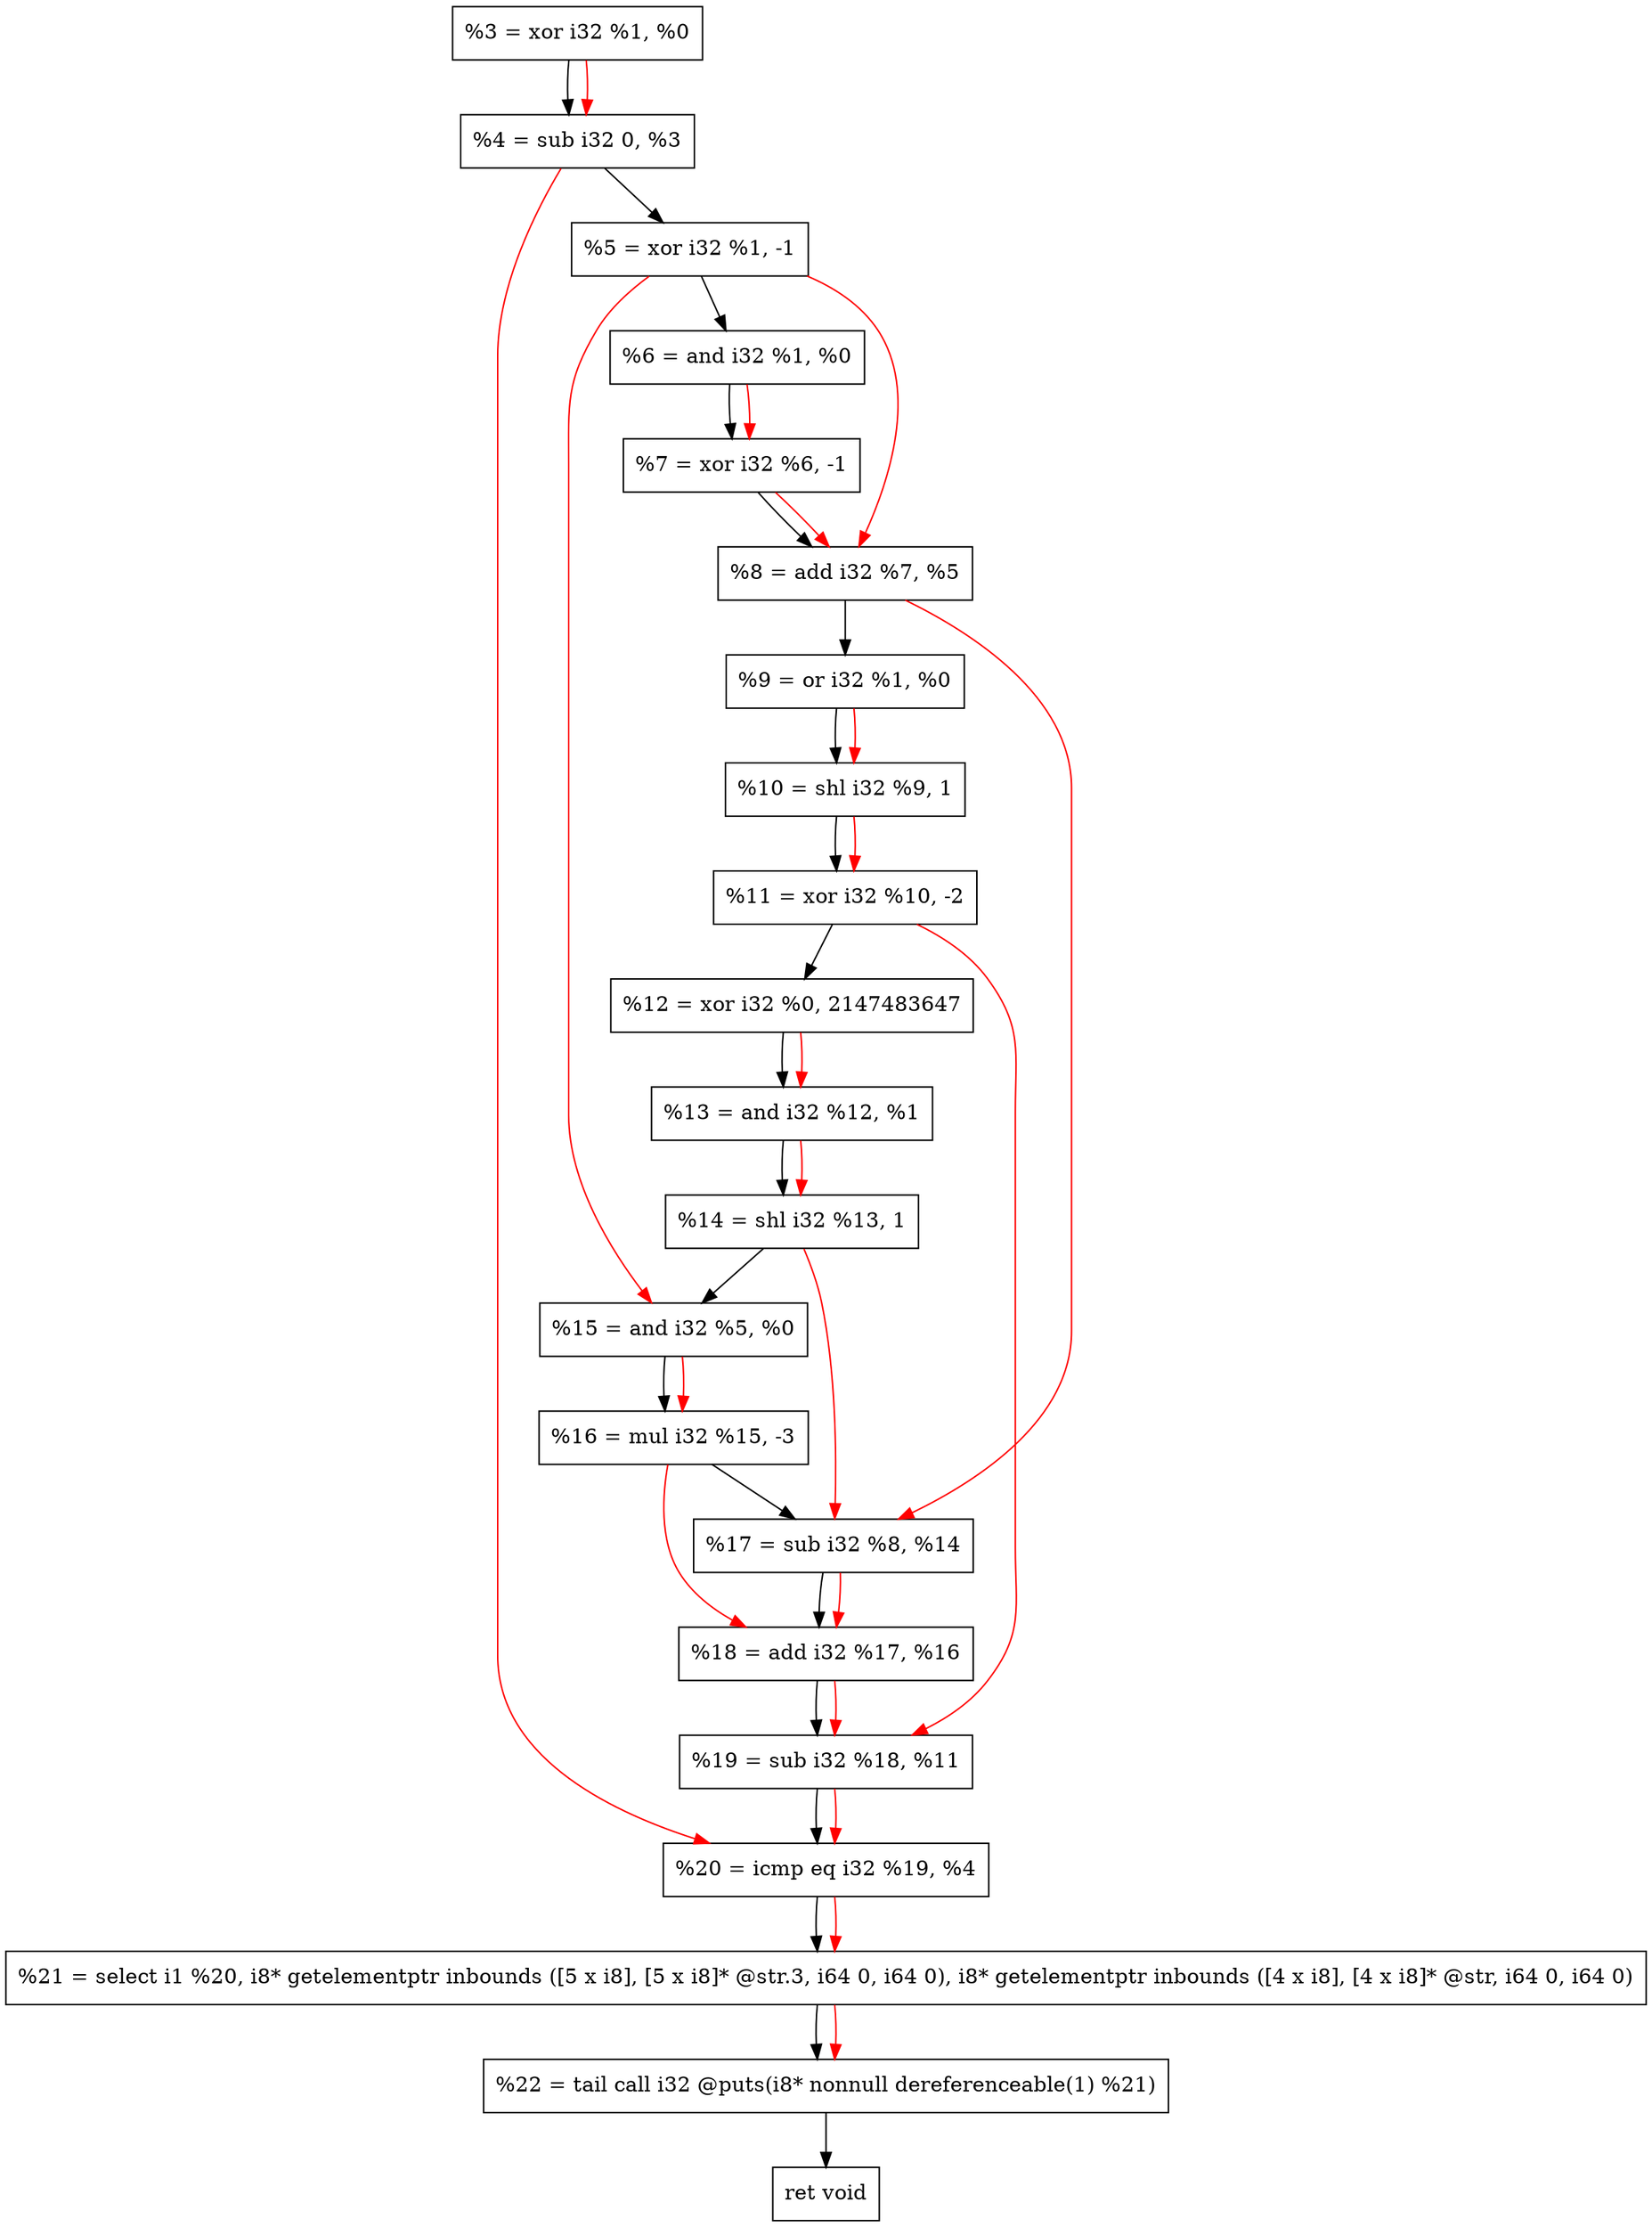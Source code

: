 digraph "DFG for'crackme' function" {
	Node0x1da6430[shape=record, label="  %3 = xor i32 %1, %0"];
	Node0x1da6ae0[shape=record, label="  %4 = sub i32 0, %3"];
	Node0x1da6ba0[shape=record, label="  %5 = xor i32 %1, -1"];
	Node0x1da6c10[shape=record, label="  %6 = and i32 %1, %0"];
	Node0x1da6c80[shape=record, label="  %7 = xor i32 %6, -1"];
	Node0x1da6cf0[shape=record, label="  %8 = add i32 %7, %5"];
	Node0x1da6d60[shape=record, label="  %9 = or i32 %1, %0"];
	Node0x1da6e00[shape=record, label="  %10 = shl i32 %9, 1"];
	Node0x1da6ea0[shape=record, label="  %11 = xor i32 %10, -2"];
	Node0x1da6f40[shape=record, label="  %12 = xor i32 %0, 2147483647"];
	Node0x1da6fb0[shape=record, label="  %13 = and i32 %12, %1"];
	Node0x1da7020[shape=record, label="  %14 = shl i32 %13, 1"];
	Node0x1da7090[shape=record, label="  %15 = and i32 %5, %0"];
	Node0x1da7130[shape=record, label="  %16 = mul i32 %15, -3"];
	Node0x1da71a0[shape=record, label="  %17 = sub i32 %8, %14"];
	Node0x1da7210[shape=record, label="  %18 = add i32 %17, %16"];
	Node0x1da7280[shape=record, label="  %19 = sub i32 %18, %11"];
	Node0x1da72f0[shape=record, label="  %20 = icmp eq i32 %19, %4"];
	Node0x1d47268[shape=record, label="  %21 = select i1 %20, i8* getelementptr inbounds ([5 x i8], [5 x i8]* @str.3, i64 0, i64 0), i8* getelementptr inbounds ([4 x i8], [4 x i8]* @str, i64 0, i64 0)"];
	Node0x1da7790[shape=record, label="  %22 = tail call i32 @puts(i8* nonnull dereferenceable(1) %21)"];
	Node0x1da77e0[shape=record, label="  ret void"];
	Node0x1da6430 -> Node0x1da6ae0;
	Node0x1da6ae0 -> Node0x1da6ba0;
	Node0x1da6ba0 -> Node0x1da6c10;
	Node0x1da6c10 -> Node0x1da6c80;
	Node0x1da6c80 -> Node0x1da6cf0;
	Node0x1da6cf0 -> Node0x1da6d60;
	Node0x1da6d60 -> Node0x1da6e00;
	Node0x1da6e00 -> Node0x1da6ea0;
	Node0x1da6ea0 -> Node0x1da6f40;
	Node0x1da6f40 -> Node0x1da6fb0;
	Node0x1da6fb0 -> Node0x1da7020;
	Node0x1da7020 -> Node0x1da7090;
	Node0x1da7090 -> Node0x1da7130;
	Node0x1da7130 -> Node0x1da71a0;
	Node0x1da71a0 -> Node0x1da7210;
	Node0x1da7210 -> Node0x1da7280;
	Node0x1da7280 -> Node0x1da72f0;
	Node0x1da72f0 -> Node0x1d47268;
	Node0x1d47268 -> Node0x1da7790;
	Node0x1da7790 -> Node0x1da77e0;
edge [color=red]
	Node0x1da6430 -> Node0x1da6ae0;
	Node0x1da6c10 -> Node0x1da6c80;
	Node0x1da6c80 -> Node0x1da6cf0;
	Node0x1da6ba0 -> Node0x1da6cf0;
	Node0x1da6d60 -> Node0x1da6e00;
	Node0x1da6e00 -> Node0x1da6ea0;
	Node0x1da6f40 -> Node0x1da6fb0;
	Node0x1da6fb0 -> Node0x1da7020;
	Node0x1da6ba0 -> Node0x1da7090;
	Node0x1da7090 -> Node0x1da7130;
	Node0x1da6cf0 -> Node0x1da71a0;
	Node0x1da7020 -> Node0x1da71a0;
	Node0x1da71a0 -> Node0x1da7210;
	Node0x1da7130 -> Node0x1da7210;
	Node0x1da7210 -> Node0x1da7280;
	Node0x1da6ea0 -> Node0x1da7280;
	Node0x1da7280 -> Node0x1da72f0;
	Node0x1da6ae0 -> Node0x1da72f0;
	Node0x1da72f0 -> Node0x1d47268;
	Node0x1d47268 -> Node0x1da7790;
}
